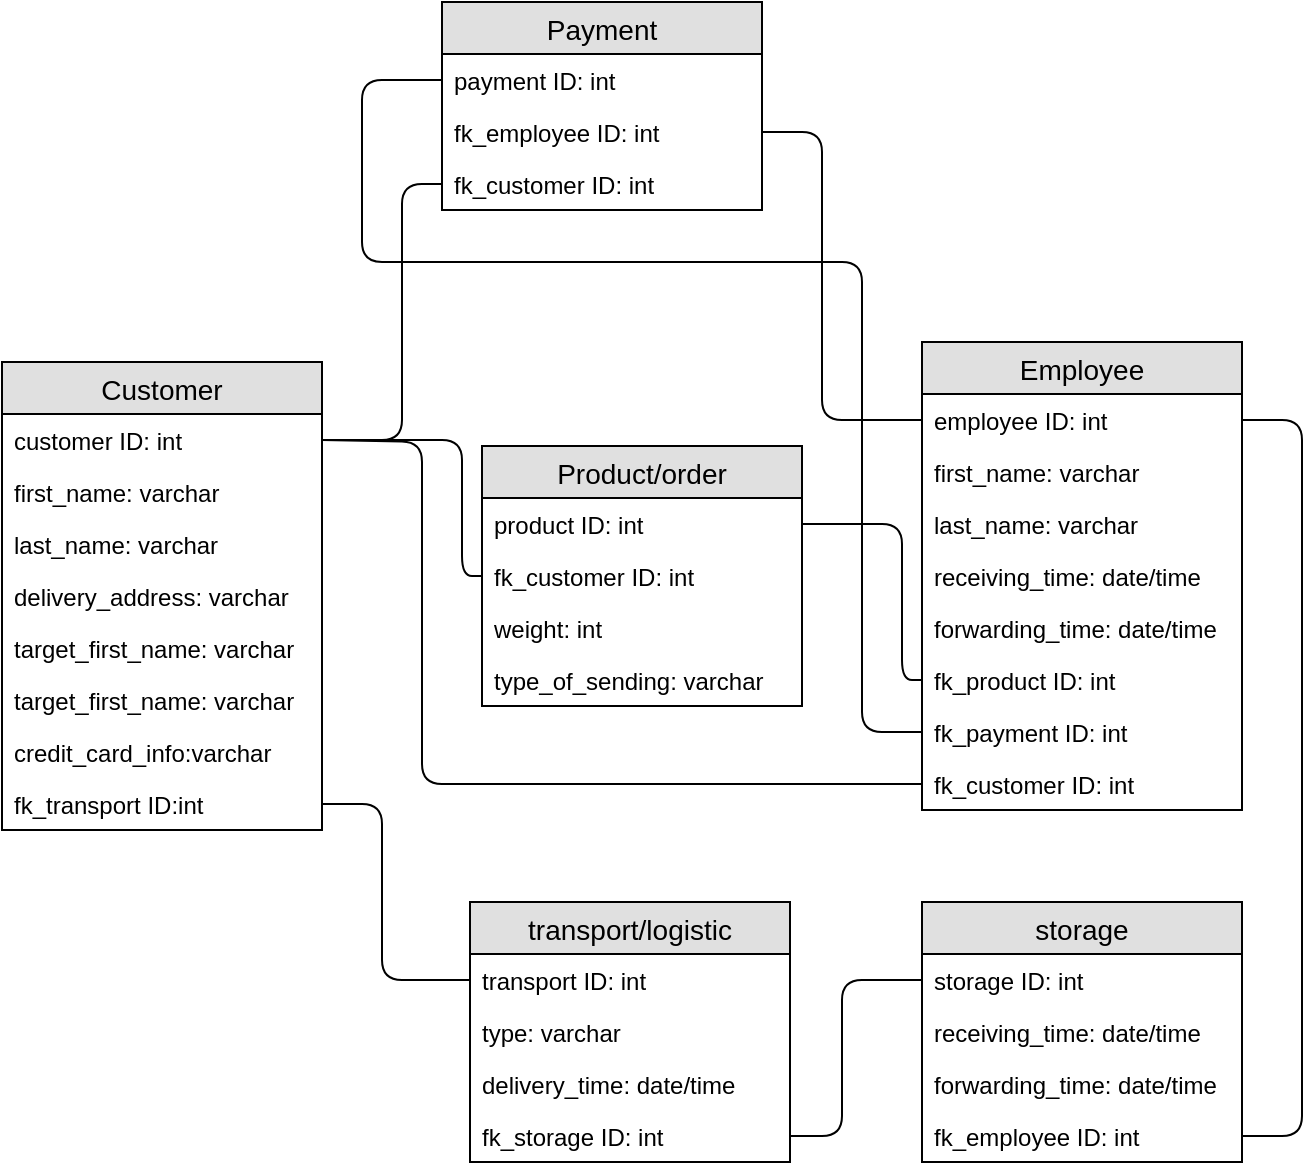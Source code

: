 <mxfile version="12.8.4" type="device"><diagram id="KhNz7wqAfb15kQBKoQ7i" name="Page-1"><mxGraphModel dx="1221" dy="625" grid="1" gridSize="10" guides="1" tooltips="1" connect="1" arrows="1" fold="1" page="1" pageScale="1" pageWidth="827" pageHeight="1169" math="0" shadow="0"><root><mxCell id="0"/><mxCell id="1" parent="0"/><mxCell id="qmkzdb88w2dql1EGFY2G-1" value="Customer" style="swimlane;fontStyle=0;childLayout=stackLayout;horizontal=1;startSize=26;fillColor=#e0e0e0;horizontalStack=0;resizeParent=1;resizeParentMax=0;resizeLast=0;collapsible=1;marginBottom=0;swimlaneFillColor=#ffffff;align=center;fontSize=14;" vertex="1" parent="1"><mxGeometry x="20" y="230" width="160" height="234" as="geometry"/></mxCell><mxCell id="qmkzdb88w2dql1EGFY2G-2" value="customer ID: int" style="text;strokeColor=none;fillColor=none;spacingLeft=4;spacingRight=4;overflow=hidden;rotatable=0;points=[[0,0.5],[1,0.5]];portConstraint=eastwest;fontSize=12;" vertex="1" parent="qmkzdb88w2dql1EGFY2G-1"><mxGeometry y="26" width="160" height="26" as="geometry"/></mxCell><mxCell id="qmkzdb88w2dql1EGFY2G-3" value="first_name: varchar" style="text;strokeColor=none;fillColor=none;spacingLeft=4;spacingRight=4;overflow=hidden;rotatable=0;points=[[0,0.5],[1,0.5]];portConstraint=eastwest;fontSize=12;" vertex="1" parent="qmkzdb88w2dql1EGFY2G-1"><mxGeometry y="52" width="160" height="26" as="geometry"/></mxCell><mxCell id="qmkzdb88w2dql1EGFY2G-8" value="last_name: varchar" style="text;strokeColor=none;fillColor=none;spacingLeft=4;spacingRight=4;overflow=hidden;rotatable=0;points=[[0,0.5],[1,0.5]];portConstraint=eastwest;fontSize=12;" vertex="1" parent="qmkzdb88w2dql1EGFY2G-1"><mxGeometry y="78" width="160" height="26" as="geometry"/></mxCell><mxCell id="qmkzdb88w2dql1EGFY2G-7" value="delivery_address: varchar" style="text;strokeColor=none;fillColor=none;spacingLeft=4;spacingRight=4;overflow=hidden;rotatable=0;points=[[0,0.5],[1,0.5]];portConstraint=eastwest;fontSize=12;" vertex="1" parent="qmkzdb88w2dql1EGFY2G-1"><mxGeometry y="104" width="160" height="26" as="geometry"/></mxCell><mxCell id="qmkzdb88w2dql1EGFY2G-6" value="target_first_name: varchar" style="text;strokeColor=none;fillColor=none;spacingLeft=4;spacingRight=4;overflow=hidden;rotatable=0;points=[[0,0.5],[1,0.5]];portConstraint=eastwest;fontSize=12;" vertex="1" parent="qmkzdb88w2dql1EGFY2G-1"><mxGeometry y="130" width="160" height="26" as="geometry"/></mxCell><mxCell id="qmkzdb88w2dql1EGFY2G-9" value="target_first_name: varchar" style="text;strokeColor=none;fillColor=none;spacingLeft=4;spacingRight=4;overflow=hidden;rotatable=0;points=[[0,0.5],[1,0.5]];portConstraint=eastwest;fontSize=12;" vertex="1" parent="qmkzdb88w2dql1EGFY2G-1"><mxGeometry y="156" width="160" height="26" as="geometry"/></mxCell><mxCell id="qmkzdb88w2dql1EGFY2G-4" value="credit_card_info:varchar" style="text;strokeColor=none;fillColor=none;spacingLeft=4;spacingRight=4;overflow=hidden;rotatable=0;points=[[0,0.5],[1,0.5]];portConstraint=eastwest;fontSize=12;" vertex="1" parent="qmkzdb88w2dql1EGFY2G-1"><mxGeometry y="182" width="160" height="26" as="geometry"/></mxCell><mxCell id="qmkzdb88w2dql1EGFY2G-59" value="fk_transport ID:int" style="text;strokeColor=none;fillColor=none;spacingLeft=4;spacingRight=4;overflow=hidden;rotatable=0;points=[[0,0.5],[1,0.5]];portConstraint=eastwest;fontSize=12;" vertex="1" parent="qmkzdb88w2dql1EGFY2G-1"><mxGeometry y="208" width="160" height="26" as="geometry"/></mxCell><mxCell id="qmkzdb88w2dql1EGFY2G-10" value="Product/order" style="swimlane;fontStyle=0;childLayout=stackLayout;horizontal=1;startSize=26;fillColor=#e0e0e0;horizontalStack=0;resizeParent=1;resizeParentMax=0;resizeLast=0;collapsible=1;marginBottom=0;swimlaneFillColor=#ffffff;align=center;fontSize=14;" vertex="1" parent="1"><mxGeometry x="260" y="272" width="160" height="130" as="geometry"/></mxCell><mxCell id="qmkzdb88w2dql1EGFY2G-11" value="product ID: int" style="text;strokeColor=none;fillColor=none;spacingLeft=4;spacingRight=4;overflow=hidden;rotatable=0;points=[[0,0.5],[1,0.5]];portConstraint=eastwest;fontSize=12;" vertex="1" parent="qmkzdb88w2dql1EGFY2G-10"><mxGeometry y="26" width="160" height="26" as="geometry"/></mxCell><mxCell id="qmkzdb88w2dql1EGFY2G-12" value="fk_customer ID: int" style="text;strokeColor=none;fillColor=none;spacingLeft=4;spacingRight=4;overflow=hidden;rotatable=0;points=[[0,0.5],[1,0.5]];portConstraint=eastwest;fontSize=12;" vertex="1" parent="qmkzdb88w2dql1EGFY2G-10"><mxGeometry y="52" width="160" height="26" as="geometry"/></mxCell><mxCell id="qmkzdb88w2dql1EGFY2G-13" value="weight: int" style="text;strokeColor=none;fillColor=none;spacingLeft=4;spacingRight=4;overflow=hidden;rotatable=0;points=[[0,0.5],[1,0.5]];portConstraint=eastwest;fontSize=12;" vertex="1" parent="qmkzdb88w2dql1EGFY2G-10"><mxGeometry y="78" width="160" height="26" as="geometry"/></mxCell><mxCell id="qmkzdb88w2dql1EGFY2G-14" value="type_of_sending: varchar" style="text;strokeColor=none;fillColor=none;spacingLeft=4;spacingRight=4;overflow=hidden;rotatable=0;points=[[0,0.5],[1,0.5]];portConstraint=eastwest;fontSize=12;" vertex="1" parent="qmkzdb88w2dql1EGFY2G-10"><mxGeometry y="104" width="160" height="26" as="geometry"/></mxCell><mxCell id="qmkzdb88w2dql1EGFY2G-15" value="Employee" style="swimlane;fontStyle=0;childLayout=stackLayout;horizontal=1;startSize=26;fillColor=#e0e0e0;horizontalStack=0;resizeParent=1;resizeParentMax=0;resizeLast=0;collapsible=1;marginBottom=0;swimlaneFillColor=#ffffff;align=center;fontSize=14;" vertex="1" parent="1"><mxGeometry x="480" y="220" width="160" height="234" as="geometry"/></mxCell><mxCell id="qmkzdb88w2dql1EGFY2G-16" value="employee ID: int" style="text;strokeColor=none;fillColor=none;spacingLeft=4;spacingRight=4;overflow=hidden;rotatable=0;points=[[0,0.5],[1,0.5]];portConstraint=eastwest;fontSize=12;" vertex="1" parent="qmkzdb88w2dql1EGFY2G-15"><mxGeometry y="26" width="160" height="26" as="geometry"/></mxCell><mxCell id="qmkzdb88w2dql1EGFY2G-17" value="first_name: varchar" style="text;strokeColor=none;fillColor=none;spacingLeft=4;spacingRight=4;overflow=hidden;rotatable=0;points=[[0,0.5],[1,0.5]];portConstraint=eastwest;fontSize=12;" vertex="1" parent="qmkzdb88w2dql1EGFY2G-15"><mxGeometry y="52" width="160" height="26" as="geometry"/></mxCell><mxCell id="qmkzdb88w2dql1EGFY2G-18" value="last_name: varchar" style="text;strokeColor=none;fillColor=none;spacingLeft=4;spacingRight=4;overflow=hidden;rotatable=0;points=[[0,0.5],[1,0.5]];portConstraint=eastwest;fontSize=12;" vertex="1" parent="qmkzdb88w2dql1EGFY2G-15"><mxGeometry y="78" width="160" height="26" as="geometry"/></mxCell><mxCell id="qmkzdb88w2dql1EGFY2G-19" value="receiving_time: date/time" style="text;strokeColor=none;fillColor=none;spacingLeft=4;spacingRight=4;overflow=hidden;rotatable=0;points=[[0,0.5],[1,0.5]];portConstraint=eastwest;fontSize=12;" vertex="1" parent="qmkzdb88w2dql1EGFY2G-15"><mxGeometry y="104" width="160" height="26" as="geometry"/></mxCell><mxCell id="qmkzdb88w2dql1EGFY2G-20" value="forwarding_time: date/time" style="text;strokeColor=none;fillColor=none;spacingLeft=4;spacingRight=4;overflow=hidden;rotatable=0;points=[[0,0.5],[1,0.5]];portConstraint=eastwest;fontSize=12;" vertex="1" parent="qmkzdb88w2dql1EGFY2G-15"><mxGeometry y="130" width="160" height="26" as="geometry"/></mxCell><mxCell id="qmkzdb88w2dql1EGFY2G-21" value="fk_product ID: int" style="text;strokeColor=none;fillColor=none;spacingLeft=4;spacingRight=4;overflow=hidden;rotatable=0;points=[[0,0.5],[1,0.5]];portConstraint=eastwest;fontSize=12;" vertex="1" parent="qmkzdb88w2dql1EGFY2G-15"><mxGeometry y="156" width="160" height="26" as="geometry"/></mxCell><mxCell id="qmkzdb88w2dql1EGFY2G-23" value="fk_payment ID: int" style="text;strokeColor=none;fillColor=none;spacingLeft=4;spacingRight=4;overflow=hidden;rotatable=0;points=[[0,0.5],[1,0.5]];portConstraint=eastwest;fontSize=12;" vertex="1" parent="qmkzdb88w2dql1EGFY2G-15"><mxGeometry y="182" width="160" height="26" as="geometry"/></mxCell><mxCell id="qmkzdb88w2dql1EGFY2G-22" value="fk_customer ID: int" style="text;strokeColor=none;fillColor=none;spacingLeft=4;spacingRight=4;overflow=hidden;rotatable=0;points=[[0,0.5],[1,0.5]];portConstraint=eastwest;fontSize=12;" vertex="1" parent="qmkzdb88w2dql1EGFY2G-15"><mxGeometry y="208" width="160" height="26" as="geometry"/></mxCell><mxCell id="qmkzdb88w2dql1EGFY2G-24" value="Payment" style="swimlane;fontStyle=0;childLayout=stackLayout;horizontal=1;startSize=26;fillColor=#e0e0e0;horizontalStack=0;resizeParent=1;resizeParentMax=0;resizeLast=0;collapsible=1;marginBottom=0;swimlaneFillColor=#ffffff;align=center;fontSize=14;" vertex="1" parent="1"><mxGeometry x="240" y="50" width="160" height="104" as="geometry"/></mxCell><mxCell id="qmkzdb88w2dql1EGFY2G-25" value="payment ID: int" style="text;strokeColor=none;fillColor=none;spacingLeft=4;spacingRight=4;overflow=hidden;rotatable=0;points=[[0,0.5],[1,0.5]];portConstraint=eastwest;fontSize=12;" vertex="1" parent="qmkzdb88w2dql1EGFY2G-24"><mxGeometry y="26" width="160" height="26" as="geometry"/></mxCell><mxCell id="qmkzdb88w2dql1EGFY2G-31" value="fk_employee ID: int" style="text;strokeColor=none;fillColor=none;spacingLeft=4;spacingRight=4;overflow=hidden;rotatable=0;points=[[0,0.5],[1,0.5]];portConstraint=eastwest;fontSize=12;" vertex="1" parent="qmkzdb88w2dql1EGFY2G-24"><mxGeometry y="52" width="160" height="26" as="geometry"/></mxCell><mxCell id="qmkzdb88w2dql1EGFY2G-32" value="fk_customer ID: int" style="text;strokeColor=none;fillColor=none;spacingLeft=4;spacingRight=4;overflow=hidden;rotatable=0;points=[[0,0.5],[1,0.5]];portConstraint=eastwest;fontSize=12;" vertex="1" parent="qmkzdb88w2dql1EGFY2G-24"><mxGeometry y="78" width="160" height="26" as="geometry"/></mxCell><mxCell id="qmkzdb88w2dql1EGFY2G-33" value="storage" style="swimlane;fontStyle=0;childLayout=stackLayout;horizontal=1;startSize=26;fillColor=#e0e0e0;horizontalStack=0;resizeParent=1;resizeParentMax=0;resizeLast=0;collapsible=1;marginBottom=0;swimlaneFillColor=#ffffff;align=center;fontSize=14;" vertex="1" parent="1"><mxGeometry x="480" y="500" width="160" height="130" as="geometry"/></mxCell><mxCell id="qmkzdb88w2dql1EGFY2G-34" value="storage ID: int" style="text;strokeColor=none;fillColor=none;spacingLeft=4;spacingRight=4;overflow=hidden;rotatable=0;points=[[0,0.5],[1,0.5]];portConstraint=eastwest;fontSize=12;" vertex="1" parent="qmkzdb88w2dql1EGFY2G-33"><mxGeometry y="26" width="160" height="26" as="geometry"/></mxCell><mxCell id="qmkzdb88w2dql1EGFY2G-37" value="receiving_time: date/time" style="text;strokeColor=none;fillColor=none;spacingLeft=4;spacingRight=4;overflow=hidden;rotatable=0;points=[[0,0.5],[1,0.5]];portConstraint=eastwest;fontSize=12;" vertex="1" parent="qmkzdb88w2dql1EGFY2G-33"><mxGeometry y="52" width="160" height="26" as="geometry"/></mxCell><mxCell id="qmkzdb88w2dql1EGFY2G-38" value="forwarding_time: date/time" style="text;strokeColor=none;fillColor=none;spacingLeft=4;spacingRight=4;overflow=hidden;rotatable=0;points=[[0,0.5],[1,0.5]];portConstraint=eastwest;fontSize=12;" vertex="1" parent="qmkzdb88w2dql1EGFY2G-33"><mxGeometry y="78" width="160" height="26" as="geometry"/></mxCell><mxCell id="qmkzdb88w2dql1EGFY2G-41" value="fk_employee ID: int" style="text;strokeColor=none;fillColor=none;spacingLeft=4;spacingRight=4;overflow=hidden;rotatable=0;points=[[0,0.5],[1,0.5]];portConstraint=eastwest;fontSize=12;" vertex="1" parent="qmkzdb88w2dql1EGFY2G-33"><mxGeometry y="104" width="160" height="26" as="geometry"/></mxCell><mxCell id="qmkzdb88w2dql1EGFY2G-42" value="transport/logistic" style="swimlane;fontStyle=0;childLayout=stackLayout;horizontal=1;startSize=26;fillColor=#e0e0e0;horizontalStack=0;resizeParent=1;resizeParentMax=0;resizeLast=0;collapsible=1;marginBottom=0;swimlaneFillColor=#ffffff;align=center;fontSize=14;" vertex="1" parent="1"><mxGeometry x="254" y="500" width="160" height="130" as="geometry"/></mxCell><mxCell id="qmkzdb88w2dql1EGFY2G-43" value="transport ID: int" style="text;strokeColor=none;fillColor=none;spacingLeft=4;spacingRight=4;overflow=hidden;rotatable=0;points=[[0,0.5],[1,0.5]];portConstraint=eastwest;fontSize=12;" vertex="1" parent="qmkzdb88w2dql1EGFY2G-42"><mxGeometry y="26" width="160" height="26" as="geometry"/></mxCell><mxCell id="qmkzdb88w2dql1EGFY2G-44" value="type: varchar" style="text;strokeColor=none;fillColor=none;spacingLeft=4;spacingRight=4;overflow=hidden;rotatable=0;points=[[0,0.5],[1,0.5]];portConstraint=eastwest;fontSize=12;" vertex="1" parent="qmkzdb88w2dql1EGFY2G-42"><mxGeometry y="52" width="160" height="26" as="geometry"/></mxCell><mxCell id="qmkzdb88w2dql1EGFY2G-47" value="delivery_time: date/time" style="text;strokeColor=none;fillColor=none;spacingLeft=4;spacingRight=4;overflow=hidden;rotatable=0;points=[[0,0.5],[1,0.5]];portConstraint=eastwest;fontSize=12;" vertex="1" parent="qmkzdb88w2dql1EGFY2G-42"><mxGeometry y="78" width="160" height="26" as="geometry"/></mxCell><mxCell id="qmkzdb88w2dql1EGFY2G-50" value="fk_storage ID: int" style="text;strokeColor=none;fillColor=none;spacingLeft=4;spacingRight=4;overflow=hidden;rotatable=0;points=[[0,0.5],[1,0.5]];portConstraint=eastwest;fontSize=12;" vertex="1" parent="qmkzdb88w2dql1EGFY2G-42"><mxGeometry y="104" width="160" height="26" as="geometry"/></mxCell><mxCell id="qmkzdb88w2dql1EGFY2G-51" value="" style="endArrow=none;html=1;entryX=0;entryY=0.5;entryDx=0;entryDy=0;exitX=0;exitY=0.5;exitDx=0;exitDy=0;" edge="1" parent="1" source="qmkzdb88w2dql1EGFY2G-23" target="qmkzdb88w2dql1EGFY2G-25"><mxGeometry width="50" height="50" relative="1" as="geometry"><mxPoint x="450" y="420" as="sourcePoint"/><mxPoint x="440" y="210" as="targetPoint"/><Array as="points"><mxPoint x="450" y="415"/><mxPoint x="450" y="180"/><mxPoint x="200" y="180"/><mxPoint x="200" y="89"/></Array></mxGeometry></mxCell><mxCell id="qmkzdb88w2dql1EGFY2G-52" value="" style="endArrow=none;html=1;exitX=1;exitY=0.5;exitDx=0;exitDy=0;entryX=0;entryY=0.5;entryDx=0;entryDy=0;" edge="1" parent="1" source="qmkzdb88w2dql1EGFY2G-2" target="qmkzdb88w2dql1EGFY2G-32"><mxGeometry width="50" height="50" relative="1" as="geometry"><mxPoint x="390" y="260" as="sourcePoint"/><mxPoint x="220" y="150" as="targetPoint"/><Array as="points"><mxPoint x="220" y="269"/><mxPoint x="220" y="141"/></Array></mxGeometry></mxCell><mxCell id="qmkzdb88w2dql1EGFY2G-53" value="" style="endArrow=none;html=1;entryX=0;entryY=0.5;entryDx=0;entryDy=0;exitX=1;exitY=0.5;exitDx=0;exitDy=0;" edge="1" parent="1" source="qmkzdb88w2dql1EGFY2G-31" target="qmkzdb88w2dql1EGFY2G-16"><mxGeometry width="50" height="50" relative="1" as="geometry"><mxPoint x="430" y="220" as="sourcePoint"/><mxPoint x="440" y="210" as="targetPoint"/><Array as="points"><mxPoint x="430" y="115"/><mxPoint x="430" y="259"/></Array></mxGeometry></mxCell><mxCell id="qmkzdb88w2dql1EGFY2G-54" value="" style="endArrow=none;html=1;exitX=1;exitY=0.5;exitDx=0;exitDy=0;entryX=0;entryY=0.5;entryDx=0;entryDy=0;" edge="1" parent="1" source="qmkzdb88w2dql1EGFY2G-2" target="qmkzdb88w2dql1EGFY2G-22"><mxGeometry width="50" height="50" relative="1" as="geometry"><mxPoint x="180" y="320" as="sourcePoint"/><mxPoint x="230" y="430" as="targetPoint"/><Array as="points"><mxPoint x="230" y="270"/><mxPoint x="230" y="441"/></Array></mxGeometry></mxCell><mxCell id="qmkzdb88w2dql1EGFY2G-55" value="" style="endArrow=none;html=1;exitX=1;exitY=0.5;exitDx=0;exitDy=0;entryX=0;entryY=0.5;entryDx=0;entryDy=0;" edge="1" parent="1" source="qmkzdb88w2dql1EGFY2G-2" target="qmkzdb88w2dql1EGFY2G-12"><mxGeometry width="50" height="50" relative="1" as="geometry"><mxPoint x="390" y="260" as="sourcePoint"/><mxPoint x="250" y="310" as="targetPoint"/><Array as="points"><mxPoint x="250" y="269"/><mxPoint x="250" y="337"/></Array></mxGeometry></mxCell><mxCell id="qmkzdb88w2dql1EGFY2G-56" value="" style="endArrow=none;html=1;exitX=1;exitY=0.5;exitDx=0;exitDy=0;entryX=0;entryY=0.5;entryDx=0;entryDy=0;" edge="1" parent="1" source="qmkzdb88w2dql1EGFY2G-11" target="qmkzdb88w2dql1EGFY2G-21"><mxGeometry width="50" height="50" relative="1" as="geometry"><mxPoint x="390" y="260" as="sourcePoint"/><mxPoint x="470" y="390" as="targetPoint"/><Array as="points"><mxPoint x="470" y="311"/><mxPoint x="470" y="389"/></Array></mxGeometry></mxCell><mxCell id="qmkzdb88w2dql1EGFY2G-57" value="" style="endArrow=none;html=1;exitX=1;exitY=0.5;exitDx=0;exitDy=0;entryX=1;entryY=0.5;entryDx=0;entryDy=0;" edge="1" parent="1" source="qmkzdb88w2dql1EGFY2G-16" target="qmkzdb88w2dql1EGFY2G-41"><mxGeometry width="50" height="50" relative="1" as="geometry"><mxPoint x="390" y="350" as="sourcePoint"/><mxPoint x="670" y="630" as="targetPoint"/><Array as="points"><mxPoint x="670" y="259"/><mxPoint x="670" y="617"/></Array></mxGeometry></mxCell><mxCell id="qmkzdb88w2dql1EGFY2G-58" value="" style="endArrow=none;html=1;exitX=1;exitY=0.5;exitDx=0;exitDy=0;entryX=0;entryY=0.5;entryDx=0;entryDy=0;" edge="1" parent="1" source="qmkzdb88w2dql1EGFY2G-50" target="qmkzdb88w2dql1EGFY2G-34"><mxGeometry width="50" height="50" relative="1" as="geometry"><mxPoint x="390" y="440" as="sourcePoint"/><mxPoint x="440" y="530" as="targetPoint"/><Array as="points"><mxPoint x="440" y="617"/><mxPoint x="440" y="539"/></Array></mxGeometry></mxCell><mxCell id="qmkzdb88w2dql1EGFY2G-60" value="" style="endArrow=none;html=1;exitX=1;exitY=0.5;exitDx=0;exitDy=0;entryX=0;entryY=0.5;entryDx=0;entryDy=0;" edge="1" parent="1" source="qmkzdb88w2dql1EGFY2G-59" target="qmkzdb88w2dql1EGFY2G-43"><mxGeometry width="50" height="50" relative="1" as="geometry"><mxPoint x="390" y="440" as="sourcePoint"/><mxPoint x="210" y="540" as="targetPoint"/><Array as="points"><mxPoint x="210" y="451"/><mxPoint x="210" y="539"/></Array></mxGeometry></mxCell></root></mxGraphModel></diagram></mxfile>